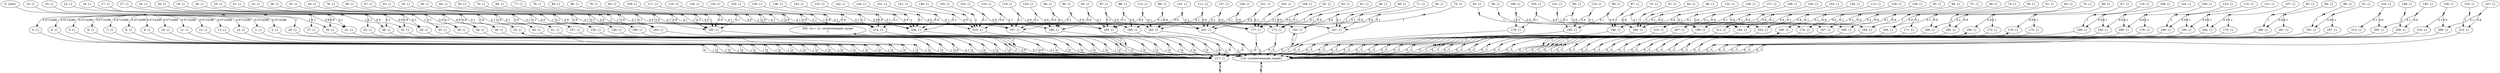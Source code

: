 digraph model {
	0 [ label = "0: {init}" ];
	1 [ label = "1: {}" ];
	2 [ label = "2: {}" ];
	3 [ label = "3: {}" ];
	4 [ label = "4: {}" ];
	5 [ label = "5: {}" ];
	6 [ label = "6: {}" ];
	7 [ label = "7: {}" ];
	8 [ label = "8: {}" ];
	9 [ label = "9: {}" ];
	10 [ label = "10: {}" ];
	11 [ label = "11: {}" ];
	12 [ label = "12: {}" ];
	13 [ label = "13: {}" ];
	14 [ label = "14: {}" ];
	15 [ label = "15: {}" ];
	16 [ label = "16: {}" ];
	17 [ label = "17: {}" ];
	18 [ label = "18: {}" ];
	19 [ label = "19: {}" ];
	20 [ label = "20: {}" ];
	21 [ label = "21: {}" ];
	22 [ label = "22: {}" ];
	23 [ label = "23: {}" ];
	24 [ label = "24: {}" ];
	25 [ label = "25: {}" ];
	26 [ label = "26: {}" ];
	27 [ label = "27: {}" ];
	28 [ label = "28: {}" ];
	29 [ label = "29: {}" ];
	30 [ label = "30: {}" ];
	31 [ label = "31: {}" ];
	32 [ label = "32: {}" ];
	33 [ label = "33: {}" ];
	34 [ label = "34: {}" ];
	35 [ label = "35: {}" ];
	36 [ label = "36: {}" ];
	37 [ label = "37: {}" ];
	38 [ label = "38: {}" ];
	39 [ label = "39: {}" ];
	40 [ label = "40: {}" ];
	41 [ label = "41: {}" ];
	42 [ label = "42: {}" ];
	43 [ label = "43: {}" ];
	44 [ label = "44: {}" ];
	45 [ label = "45: {}" ];
	46 [ label = "46: {}" ];
	47 [ label = "47: {}" ];
	48 [ label = "48: {}" ];
	49 [ label = "49: {}" ];
	50 [ label = "50: {}" ];
	51 [ label = "51: {}" ];
	52 [ label = "52: {}" ];
	53 [ label = "53: {}" ];
	54 [ label = "54: {}" ];
	55 [ label = "55: {}" ];
	56 [ label = "56: {}" ];
	57 [ label = "57: {}" ];
	58 [ label = "58: {}" ];
	59 [ label = "59: {}" ];
	60 [ label = "60: {}" ];
	61 [ label = "61: {}" ];
	62 [ label = "62: {}" ];
	63 [ label = "63: {}" ];
	64 [ label = "64: {}" ];
	65 [ label = "65: {}" ];
	66 [ label = "66: {}" ];
	67 [ label = "67: {}" ];
	68 [ label = "68: {}" ];
	69 [ label = "69: {}" ];
	70 [ label = "70: {}" ];
	71 [ label = "71: {}" ];
	72 [ label = "72: {}" ];
	73 [ label = "73: {}" ];
	74 [ label = "74: {}" ];
	75 [ label = "75: {}" ];
	76 [ label = "76: {}" ];
	77 [ label = "77: {}" ];
	78 [ label = "78: {}" ];
	79 [ label = "79: {}" ];
	80 [ label = "80: {}" ];
	81 [ label = "81: {}" ];
	82 [ label = "82: {}" ];
	83 [ label = "83: {}" ];
	84 [ label = "84: {}" ];
	85 [ label = "85: {}" ];
	86 [ label = "86: {}" ];
	87 [ label = "87: {}" ];
	88 [ label = "88: {}" ];
	89 [ label = "89: {}" ];
	90 [ label = "90: {}" ];
	91 [ label = "91: {}" ];
	92 [ label = "92: {}" ];
	93 [ label = "93: {}" ];
	94 [ label = "94: {}" ];
	95 [ label = "95: {}" ];
	96 [ label = "96: {}" ];
	97 [ label = "97: {}" ];
	98 [ label = "98: {}" ];
	99 [ label = "99: {}" ];
	100 [ label = "100: {}" ];
	101 [ label = "101: {}" ];
	102 [ label = "102: {}" ];
	103 [ label = "103: {}" ];
	104 [ label = "104: {}" ];
	105 [ label = "105: {}" ];
	106 [ label = "106: {}" ];
	107 [ label = "107: {}" ];
	108 [ label = "108: {}" ];
	109 [ label = "109: {}" ];
	110 [ label = "110: {}" ];
	111 [ label = "111: {}" ];
	112 [ label = "112: {}" ];
	113 [ label = "113: {}" ];
	114 [ label = "114: {}" ];
	115 [ label = "115: {}" ];
	116 [ label = "116: {}" ];
	117 [ label = "117: {}" ];
	118 [ label = "118: {}" ];
	119 [ label = "119: {}" ];
	120 [ label = "120: {}" ];
	121 [ label = "121: {}" ];
	122 [ label = "122: {}" ];
	123 [ label = "123: {}" ];
	124 [ label = "124: {}" ];
	125 [ label = "125: {}" ];
	126 [ label = "126: {}" ];
	127 [ label = "127: {}" ];
	128 [ label = "128: {}" ];
	129 [ label = "129: {}" ];
	130 [ label = "130: {}" ];
	131 [ label = "131: {}" ];
	132 [ label = "132: {}" ];
	133 [ label = "133: {}" ];
	134 [ label = "134: {}" ];
	135 [ label = "135: {}" ];
	136 [ label = "136: {}" ];
	137 [ label = "137: {}" ];
	138 [ label = "138: {}" ];
	139 [ label = "139: {}" ];
	140 [ label = "140: {}" ];
	141 [ label = "141: {}" ];
	142 [ label = "142: {}" ];
	143 [ label = "143: {}" ];
	144 [ label = "144: {}" ];
	145 [ label = "145: {}" ];
	146 [ label = "146: {}" ];
	147 [ label = "147: {}" ];
	148 [ label = "148: {}" ];
	149 [ label = "149: {}" ];
	150 [ label = "150: {}" ];
	151 [ label = "151: {}" ];
	152 [ label = "152: {}" ];
	153 [ label = "153: {}" ];
	154 [ label = "154: {}" ];
	155 [ label = "155: {}" ];
	156 [ label = "156: {}" ];
	157 [ label = "157: {}" ];
	158 [ label = "158: {}" ];
	159 [ label = "159: {}" ];
	160 [ label = "160: {}" ];
	161 [ label = "161: {}" ];
	162 [ label = "162: {}" ];
	163 [ label = "163: {}" ];
	164 [ label = "164: {}" ];
	165 [ label = "165: {}" ];
	166 [ label = "166: {}" ];
	167 [ label = "167: {}" ];
	168 [ label = "168: {}" ];
	169 [ label = "169: {}" ];
	170 [ label = "170: {}" ];
	171 [ label = "171: {}" ];
	172 [ label = "172: {}" ];
	173 [ label = "173: {}" ];
	174 [ label = "174: {}" ];
	175 [ label = "175: {}" ];
	176 [ label = "176: {}" ];
	177 [ label = "177: {}" ];
	178 [ label = "178: {}" ];
	179 [ label = "179: {}" ];
	180 [ label = "180: {}" ];
	181 [ label = "181: {}" ];
	182 [ label = "182: {}" ];
	183 [ label = "183: {}" ];
	184 [ label = "184: {}" ];
	185 [ label = "185: {}" ];
	186 [ label = "186: {}" ];
	187 [ label = "187: {}" ];
	188 [ label = "188: {}" ];
	189 [ label = "189: {}" ];
	190 [ label = "190: {}" ];
	191 [ label = "191: {}" ];
	192 [ label = "192: {}" ];
	193 [ label = "193: {}" ];
	194 [ label = "194: {}" ];
	195 [ label = "195: {}" ];
	196 [ label = "196: {}" ];
	197 [ label = "197: {}" ];
	198 [ label = "198: {}" ];
	199 [ label = "199: {}" ];
	200 [ label = "200: {}" ];
	201 [ label = "201: {}" ];
	202 [ label = "202: {(o = 2), counterexample_target
}" ];
	203 [ label = "203: {}" ];
	204 [ label = "204: {}" ];
	205 [ label = "205: {}" ];
	206 [ label = "206: {}" ];
	207 [ label = "207: {}" ];
	208 [ label = "208: {}" ];
	209 [ label = "209: {}" ];
	210 [ label = "210: {}" ];
	211 [ label = "211: {}" ];
	212 [ label = "212: {}" ];
	213 [ label = "213: {}" ];
	214 [ label = "214: {}" ];
	215 [ label = "215: {}" ];
	216 [ label = "216: {}" ];
	217 [ label = "217: {}" ];
	218 [ label = "218: {counterexample_target}" ];
	"0c0" [shape = "point"];
	0 -> "0c0";
	"0c0" -> 1 [ label= "0.0714286" ];
	"0c0" -> 2 [ label= "0.0714286" ];
	"0c0" -> 3 [ label= "0.0714286" ];
	"0c0" -> 4 [ label= "0.0714286" ];
	"0c0" -> 5 [ label= "0.0714286" ];
	"0c0" -> 6 [ label= "0.0714286" ];
	"0c0" -> 7 [ label= "0.0714286" ];
	"0c0" -> 8 [ label= "0.0714286" ];
	"0c0" -> 9 [ label= "0.0714286" ];
	"0c0" -> 10 [ label= "0.0714286" ];
	"0c0" -> 11 [ label= "0.0714286" ];
	"0c0" -> 12 [ label= "0.0714286" ];
	"0c0" -> 13 [ label= "0.0714286" ];
	"0c0" -> 14 [ label= "0.0714286" ];
	"1c0" [shape = "point"];
	1 -> "1c0";
	"1c0" -> 217 [ label= "0" ];
	"1c0" -> 218 [ label= "1" ];
	"2c0" [shape = "point"];
	2 -> "2c0";
	"2c0" -> 217 [ label= "0" ];
	"2c0" -> 218 [ label= "1" ];
	"3c0" [shape = "point"];
	3 -> "3c0";
	"3c0" -> 217 [ label= "0" ];
	"3c0" -> 218 [ label= "1" ];
	"4c0" [shape = "point"];
	4 -> "4c0";
	"4c0" -> 217 [ label= "0" ];
	"4c0" -> 218 [ label= "1" ];
	"5c0" [shape = "point"];
	5 -> "5c0";
	"5c0" -> 217 [ label= "0" ];
	"5c0" -> 218 [ label= "1" ];
	"6c0" [shape = "point"];
	6 -> "6c0";
	"6c0" -> 217 [ label= "0" ];
	"6c0" -> 218 [ label= "1" ];
	"7c0" [shape = "point"];
	7 -> "7c0";
	"7c0" -> 217 [ label= "0" ];
	"7c0" -> 218 [ label= "1" ];
	"8c0" [shape = "point"];
	8 -> "8c0";
	"8c0" -> 217 [ label= "0" ];
	"8c0" -> 218 [ label= "1" ];
	"9c0" [shape = "point"];
	9 -> "9c0";
	"9c0" -> 217 [ label= "0" ];
	"9c0" -> 218 [ label= "1" ];
	"10c0" [shape = "point"];
	10 -> "10c0";
	"10c0" -> 217 [ label= "0" ];
	"10c0" -> 218 [ label= "1" ];
	"11c0" [shape = "point"];
	11 -> "11c0";
	"11c0" -> 217 [ label= "0" ];
	"11c0" -> 218 [ label= "1" ];
	"12c0" [shape = "point"];
	12 -> "12c0";
	"12c0" -> 217 [ label= "0" ];
	"12c0" -> 218 [ label= "1" ];
	"13c0" [shape = "point"];
	13 -> "13c0";
	"13c0" -> 217 [ label= "0" ];
	"13c0" -> 218 [ label= "1" ];
	"14c0" [shape = "point"];
	14 -> "14c0";
	"14c0" -> 217 [ label= "0" ];
	"14c0" -> 218 [ label= "1" ];
	"15c0" [shape = "point"];
	15 -> "15c0";
	"15c0" -> 30 [ label= "1" ];
	"16c0" [shape = "point"];
	16 -> "16c0";
	"16c0" -> 29 [ label= "1" ];
	"17c0" [shape = "point"];
	17 -> "17c0";
	"17c0" -> 32 [ label= "1" ];
	"18c0" [shape = "point"];
	18 -> "18c0";
	"18c0" -> 34 [ label= "1" ];
	"19c0" [shape = "point"];
	19 -> "19c0";
	"19c0" -> 30 [ label= "0.9" ];
	"19c0" -> 31 [ label= "0.1" ];
	"20c0" [shape = "point"];
	20 -> "20c0";
	"20c0" -> 32 [ label= "0.9" ];
	"20c0" -> 35 [ label= "0.1" ];
	"21c0" [shape = "point"];
	21 -> "21c0";
	"21c0" -> 34 [ label= "0.9" ];
	"21c0" -> 36 [ label= "0.1" ];
	"22c0" [shape = "point"];
	22 -> "22c0";
	"22c0" -> 31 [ label= "0.9" ];
	"22c0" -> 37 [ label= "0.1" ];
	"23c0" [shape = "point"];
	23 -> "23c0";
	"23c0" -> 33 [ label= "0.9" ];
	"23c0" -> 40 [ label= "0.1" ];
	"24c0" [shape = "point"];
	24 -> "24c0";
	"24c0" -> 35 [ label= "0.9" ];
	"24c0" -> 38 [ label= "0.1" ];
	"25c0" [shape = "point"];
	25 -> "25c0";
	"25c0" -> 36 [ label= "0.9" ];
	"25c0" -> 39 [ label= "0.1" ];
	"26c0" [shape = "point"];
	26 -> "26c0";
	"26c0" -> 40 [ label= "0.9" ];
	"26c0" -> 41 [ label= "0.1" ];
	"27c0" [shape = "point"];
	27 -> "27c0";
	"27c0" -> 38 [ label= "0.9" ];
	"27c0" -> 42 [ label= "0.1" ];
	"28c0" [shape = "point"];
	28 -> "28c0";
	"28c0" -> 39 [ label= "0.9" ];
	"28c0" -> 43 [ label= "0.1" ];
	"29c0" [shape = "point"];
	29 -> "29c0";
	"29c0" -> 217 [ label= "0" ];
	"29c0" -> 218 [ label= "1" ];
	"30c0" [shape = "point"];
	30 -> "30c0";
	"30c0" -> 217 [ label= "0" ];
	"30c0" -> 218 [ label= "1" ];
	"31c0" [shape = "point"];
	31 -> "31c0";
	"31c0" -> 217 [ label= "0" ];
	"31c0" -> 218 [ label= "1" ];
	"32c0" [shape = "point"];
	32 -> "32c0";
	"32c0" -> 217 [ label= "0.9" ];
	"32c0" -> 218 [ label= "0.1" ];
	"33c0" [shape = "point"];
	33 -> "33c0";
	"33c0" -> 33 [ label= "1" ];
	"34c0" [shape = "point"];
	34 -> "34c0";
	"34c0" -> 217 [ label= "0" ];
	"34c0" -> 218 [ label= "1" ];
	"35c0" [shape = "point"];
	35 -> "35c0";
	"35c0" -> 217 [ label= "0" ];
	"35c0" -> 218 [ label= "1" ];
	"36c0" [shape = "point"];
	36 -> "36c0";
	"36c0" -> 217 [ label= "0.9" ];
	"36c0" -> 218 [ label= "0.1" ];
	"37c0" [shape = "point"];
	37 -> "37c0";
	"37c0" -> 217 [ label= "0" ];
	"37c0" -> 218 [ label= "1" ];
	"38c0" [shape = "point"];
	38 -> "38c0";
	"38c0" -> 217 [ label= "0" ];
	"38c0" -> 218 [ label= "1" ];
	"39c0" [shape = "point"];
	39 -> "39c0";
	"39c0" -> 217 [ label= "0" ];
	"39c0" -> 218 [ label= "1" ];
	"40c0" [shape = "point"];
	40 -> "40c0";
	"40c0" -> 217 [ label= "0.9" ];
	"40c0" -> 218 [ label= "0.1" ];
	"41c0" [shape = "point"];
	41 -> "41c0";
	"41c0" -> 217 [ label= "0" ];
	"41c0" -> 218 [ label= "1" ];
	"42c0" [shape = "point"];
	42 -> "42c0";
	"42c0" -> 217 [ label= "0" ];
	"42c0" -> 218 [ label= "1" ];
	"43c0" [shape = "point"];
	43 -> "43c0";
	"43c0" -> 217 [ label= "0" ];
	"43c0" -> 218 [ label= "1" ];
	"44c0" [shape = "point"];
	44 -> "44c0";
	"44c0" -> 156 [ label= "0.9" ];
	"44c0" -> 157 [ label= "0.1" ];
	"45c0" [shape = "point"];
	45 -> "45c0";
	"45c0" -> 160 [ label= "0.9" ];
	"45c0" -> 161 [ label= "0.1" ];
	"46c0" [shape = "point"];
	46 -> "46c0";
	"46c0" -> 161 [ label= "0.1" ];
	"46c0" -> 162 [ label= "0.9" ];
	"47c0" [shape = "point"];
	47 -> "47c0";
	"47c0" -> 161 [ label= "0.1" ];
	"47c0" -> 163 [ label= "0.9" ];
	"48c0" [shape = "point"];
	48 -> "48c0";
	"48c0" -> 161 [ label= "1" ];
	"49c0" [shape = "point"];
	49 -> "49c0";
	"49c0" -> 164 [ label= "0.9" ];
	"49c0" -> 165 [ label= "0.1" ];
	"50c0" [shape = "point"];
	50 -> "50c0";
	"50c0" -> 165 [ label= "1" ];
	"51c0" [shape = "point"];
	51 -> "51c0";
	"51c0" -> 168 [ label= "0.9" ];
	"51c0" -> 169 [ label= "0.1" ];
	"52c0" [shape = "point"];
	52 -> "52c0";
	"52c0" -> 157 [ label= "0.9" ];
	"52c0" -> 159 [ label= "0.1" ];
	"53c0" [shape = "point"];
	53 -> "53c0";
	"53c0" -> 161 [ label= "0.9" ];
	"53c0" -> 163 [ label= "0.1" ];
	"54c0" [shape = "point"];
	54 -> "54c0";
	"54c0" -> 163 [ label= "0.1" ];
	"54c0" -> 173 [ label= "0.9" ];
	"55c0" [shape = "point"];
	55 -> "55c0";
	"55c0" -> 163 [ label= "1" ];
	"56c0" [shape = "point"];
	56 -> "56c0";
	"56c0" -> 163 [ label= "1" ];
	"57c0" [shape = "point"];
	57 -> "57c0";
	"57c0" -> 165 [ label= "0.9" ];
	"57c0" -> 167 [ label= "0.1" ];
	"58c0" [shape = "point"];
	58 -> "58c0";
	"58c0" -> 167 [ label= "1" ];
	"59c0" [shape = "point"];
	59 -> "59c0";
	"59c0" -> 169 [ label= "0.9" ];
	"59c0" -> 171 [ label= "0.1" ];
	"60c0" [shape = "point"];
	60 -> "60c0";
	"60c0" -> 158 [ label= "0.9" ];
	"60c0" -> 172 [ label= "0.1" ];
	"61c0" [shape = "point"];
	61 -> "61c0";
	"61c0" -> 162 [ label= "0.9" ];
	"61c0" -> 173 [ label= "0.1" ];
	"62c0" [shape = "point"];
	62 -> "62c0";
	"62c0" -> 173 [ label= "0.1" ];
	"62c0" -> 177 [ label= "0.9" ];
	"63c0" [shape = "point"];
	63 -> "63c0";
	"63c0" -> 173 [ label= "1" ];
	"64c0" [shape = "point"];
	64 -> "64c0";
	"64c0" -> 163 [ label= "0.9" ];
	"64c0" -> 173 [ label= "0.1" ];
	"65c0" [shape = "point"];
	65 -> "65c0";
	"65c0" -> 166 [ label= "0.9" ];
	"65c0" -> 174 [ label= "0.1" ];
	"66c0" [shape = "point"];
	66 -> "66c0";
	"66c0" -> 167 [ label= "0.9" ];
	"66c0" -> 174 [ label= "0.1" ];
	"67c0" [shape = "point"];
	67 -> "67c0";
	"67c0" -> 170 [ label= "0.9" ];
	"67c0" -> 175 [ label= "0.1" ];
	"68c0" [shape = "point"];
	68 -> "68c0";
	"68c0" -> 156 [ label= "0.1" ];
	"68c0" -> 180 [ label= "0.9" ];
	"69c0" [shape = "point"];
	69 -> "69c0";
	"69c0" -> 160 [ label= "0.1" ];
	"69c0" -> 182 [ label= "0.9" ];
	"70c0" [shape = "point"];
	70 -> "70c0";
	"70c0" -> 160 [ label= "0.1" ];
	"70c0" -> 183 [ label= "0.9" ];
	"71c0" [shape = "point"];
	71 -> "71c0";
	"71c0" -> 160 [ label= "0.1" ];
	"71c0" -> 161 [ label= "0.9" ];
	"72c0" [shape = "point"];
	72 -> "72c0";
	"72c0" -> 160 [ label= "1" ];
	"73c0" [shape = "point"];
	73 -> "73c0";
	"73c0" -> 164 [ label= "0.1" ];
	"73c0" -> 184 [ label= "0.9" ];
	"74c0" [shape = "point"];
	74 -> "74c0";
	"74c0" -> 164 [ label= "1" ];
	"75c0" [shape = "point"];
	75 -> "75c0";
	"75c0" -> 168 [ label= "0.1" ];
	"75c0" -> 186 [ label= "0.9" ];
	"76c0" [shape = "point"];
	76 -> "76c0";
	"76c0" -> 180 [ label= "1" ];
	"77c0" [shape = "point"];
	77 -> "77c0";
	"77c0" -> 182 [ label= "1" ];
	"78c0" [shape = "point"];
	78 -> "78c0";
	"78c0" -> 182 [ label= "0.1" ];
	"78c0" -> 189 [ label= "0.9" ];
	"79c0" [shape = "point"];
	79 -> "79c0";
	"79c0" -> 160 [ label= "0.9" ];
	"79c0" -> 182 [ label= "0.1" ];
	"80c0" [shape = "point"];
	80 -> "80c0";
	"80c0" -> 182 [ label= "1" ];
	"81c0" [shape = "point"];
	81 -> "81c0";
	"81c0" -> 184 [ label= "1" ];
	"82c0" [shape = "point"];
	82 -> "82c0";
	"82c0" -> 184 [ label= "1" ];
	"83c0" [shape = "point"];
	83 -> "83c0";
	"83c0" -> 186 [ label= "1" ];
	"84c0" [shape = "point"];
	84 -> "84c0";
	"84c0" -> 181 [ label= "0.1" ];
	"84c0" -> 188 [ label= "0.9" ];
	"85c0" [shape = "point"];
	85 -> "85c0";
	"85c0" -> 183 [ label= "0.1" ];
	"85c0" -> 189 [ label= "0.9" ];
	"86c0" [shape = "point"];
	86 -> "86c0";
	"86c0" -> 183 [ label= "0.1" ];
	"86c0" -> 193 [ label= "0.9" ];
	"87c0" [shape = "point"];
	87 -> "87c0";
	"87c0" -> 162 [ label= "0.9" ];
	"87c0" -> 183 [ label= "0.1" ];
	"88c0" [shape = "point"];
	88 -> "88c0";
	"88c0" -> 160 [ label= "0.9" ];
	"88c0" -> 183 [ label= "0.1" ];
	"89c0" [shape = "point"];
	89 -> "89c0";
	"89c0" -> 185 [ label= "0.1" ];
	"89c0" -> 190 [ label= "0.9" ];
	"90c0" [shape = "point"];
	90 -> "90c0";
	"90c0" -> 164 [ label= "0.9" ];
	"90c0" -> 185 [ label= "0.1" ];
	"91c0" [shape = "point"];
	91 -> "91c0";
	"91c0" -> 187 [ label= "0.1" ];
	"91c0" -> 191 [ label= "0.9" ];
	"92c0" [shape = "point"];
	92 -> "92c0";
	"92c0" -> 188 [ label= "1" ];
	"93c0" [shape = "point"];
	93 -> "93c0";
	"93c0" -> 189 [ label= "1" ];
	"94c0" [shape = "point"];
	94 -> "94c0";
	"94c0" -> 189 [ label= "0.1" ];
	"94c0" -> 197 [ label= "0.9" ];
	"95c0" [shape = "point"];
	95 -> "95c0";
	"95c0" -> 183 [ label= "0.9" ];
	"95c0" -> 189 [ label= "0.1" ];
	"96c0" [shape = "point"];
	96 -> "96c0";
	"96c0" -> 182 [ label= "0.9" ];
	"96c0" -> 189 [ label= "0.1" ];
	"97c0" [shape = "point"];
	97 -> "97c0";
	"97c0" -> 190 [ label= "1" ];
	"98c0" [shape = "point"];
	98 -> "98c0";
	"98c0" -> 184 [ label= "0.9" ];
	"98c0" -> 190 [ label= "0.1" ];
	"99c0" [shape = "point"];
	99 -> "99c0";
	"99c0" -> 191 [ label= "1" ];
	"100c0" [shape = "point"];
	100 -> "100c0";
	"100c0" -> 176 [ label= "0.1" ];
	"100c0" -> 200 [ label= "0.9" ];
	"101c0" [shape = "point"];
	101 -> "101c0";
	"101c0" -> 177 [ label= "0.1" ];
	"101c0" -> 201 [ label= "0.9" ];
	"102c0" [shape = "point"];
	102 -> "102c0";
	"102c0" -> 177 [ label= "0.1" ];
	"102c0" -> 202 [ label= "0.9" ];
	"103c0" [shape = "point"];
	103 -> "103c0";
	"103c0" -> 177 [ label= "1" ];
	"104c0" [shape = "point"];
	104 -> "104c0";
	"104c0" -> 173 [ label= "0.9" ];
	"104c0" -> 177 [ label= "0.1" ];
	"105c0" [shape = "point"];
	105 -> "105c0";
	"105c0" -> 178 [ label= "0.1" ];
	"105c0" -> 203 [ label= "0.9" ];
	"106c0" [shape = "point"];
	106 -> "106c0";
	"106c0" -> 174 [ label= "0.9" ];
	"106c0" -> 178 [ label= "0.1" ];
	"107c0" [shape = "point"];
	107 -> "107c0";
	"107c0" -> 179 [ label= "0.1" ];
	"107c0" -> 204 [ label= "0.9" ];
	"108c0" [shape = "point"];
	108 -> "108c0";
	"108c0" -> 192 [ label= "0.1" ];
	"108c0" -> 196 [ label= "0.9" ];
	"109c0" [shape = "point"];
	109 -> "109c0";
	"109c0" -> 193 [ label= "0.1" ];
	"109c0" -> 197 [ label= "0.9" ];
	"110c0" [shape = "point"];
	110 -> "110c0";
	"110c0" -> 193 [ label= "0.1" ];
	"110c0" -> 206 [ label= "0.9" ];
	"111c0" [shape = "point"];
	111 -> "111c0";
	"111c0" -> 193 [ label= "0.1" ];
	"111c0" -> 201 [ label= "0.9" ];
	"112c0" [shape = "point"];
	112 -> "112c0";
	"112c0" -> 183 [ label= "0.9" ];
	"112c0" -> 193 [ label= "0.1" ];
	"113c0" [shape = "point"];
	113 -> "113c0";
	"113c0" -> 194 [ label= "0.1" ];
	"113c0" -> 198 [ label= "0.9" ];
	"114c0" [shape = "point"];
	114 -> "114c0";
	"114c0" -> 185 [ label= "0.9" ];
	"114c0" -> 194 [ label= "0.1" ];
	"115c0" [shape = "point"];
	115 -> "115c0";
	"115c0" -> 195 [ label= "0.1" ];
	"115c0" -> 199 [ label= "0.9" ];
	"116c0" [shape = "point"];
	116 -> "116c0";
	"116c0" -> 196 [ label= "1" ];
	"117c0" [shape = "point"];
	117 -> "117c0";
	"117c0" -> 197 [ label= "1" ];
	"118c0" [shape = "point"];
	118 -> "118c0";
	"118c0" -> 197 [ label= "0.1" ];
	"118c0" -> 210 [ label= "0.9" ];
	"119c0" [shape = "point"];
	119 -> "119c0";
	"119c0" -> 193 [ label= "0.9" ];
	"119c0" -> 197 [ label= "0.1" ];
	"120c0" [shape = "point"];
	120 -> "120c0";
	"120c0" -> 189 [ label= "0.9" ];
	"120c0" -> 197 [ label= "0.1" ];
	"121c0" [shape = "point"];
	121 -> "121c0";
	"121c0" -> 198 [ label= "1" ];
	"122c0" [shape = "point"];
	122 -> "122c0";
	"122c0" -> 190 [ label= "0.9" ];
	"122c0" -> 198 [ label= "0.1" ];
	"123c0" [shape = "point"];
	123 -> "123c0";
	"123c0" -> 199 [ label= "1" ];
	"124c0" [shape = "point"];
	124 -> "124c0";
	"124c0" -> 192 [ label= "0.9" ];
	"124c0" -> 200 [ label= "0.1" ];
	"125c0" [shape = "point"];
	125 -> "125c0";
	"125c0" -> 193 [ label= "0.9" ];
	"125c0" -> 201 [ label= "0.1" ];
	"126c0" [shape = "point"];
	126 -> "126c0";
	"126c0" -> 201 [ label= "0.1" ];
	"126c0" -> 214 [ label= "0.9" ];
	"127c0" [shape = "point"];
	127 -> "127c0";
	"127c0" -> 177 [ label= "0.9" ];
	"127c0" -> 201 [ label= "0.1" ];
	"128c0" [shape = "point"];
	128 -> "128c0";
	"128c0" -> 162 [ label= "0.9" ];
	"128c0" -> 201 [ label= "0.1" ];
	"129c0" [shape = "point"];
	129 -> "129c0";
	"129c0" -> 194 [ label= "0.9" ];
	"129c0" -> 203 [ label= "0.1" ];
	"130c0" [shape = "point"];
	130 -> "130c0";
	"130c0" -> 166 [ label= "0.9" ];
	"130c0" -> 203 [ label= "0.1" ];
	"131c0" [shape = "point"];
	131 -> "131c0";
	"131c0" -> 195 [ label= "0.9" ];
	"131c0" -> 204 [ label= "0.1" ];
	"132c0" [shape = "point"];
	132 -> "132c0";
	"132c0" -> 205 [ label= "0.9" ];
	"132c0" -> 213 [ label= "0.1" ];
	"133c0" [shape = "point"];
	133 -> "133c0";
	"133c0" -> 206 [ label= "0.9" ];
	"133c0" -> 214 [ label= "0.1" ];
	"134c0" [shape = "point"];
	134 -> "134c0";
	"134c0" -> 214 [ label= "1" ];
	"135c0" [shape = "point"];
	135 -> "135c0";
	"135c0" -> 202 [ label= "0.9" ];
	"135c0" -> 214 [ label= "0.1" ];
	"136c0" [shape = "point"];
	136 -> "136c0";
	"136c0" -> 201 [ label= "0.9" ];
	"136c0" -> 214 [ label= "0.1" ];
	"137c0" [shape = "point"];
	137 -> "137c0";
	"137c0" -> 207 [ label= "0.9" ];
	"137c0" -> 215 [ label= "0.1" ];
	"138c0" [shape = "point"];
	138 -> "138c0";
	"138c0" -> 203 [ label= "0.9" ];
	"138c0" -> 215 [ label= "0.1" ];
	"139c0" [shape = "point"];
	139 -> "139c0";
	"139c0" -> 208 [ label= "0.9" ];
	"139c0" -> 216 [ label= "0.1" ];
	"140c0" [shape = "point"];
	140 -> "140c0";
	"140c0" -> 205 [ label= "0.1" ];
	"140c0" -> 209 [ label= "0.9" ];
	"141c0" [shape = "point"];
	141 -> "141c0";
	"141c0" -> 206 [ label= "0.1" ];
	"141c0" -> 210 [ label= "0.9" ];
	"142c0" [shape = "point"];
	142 -> "142c0";
	"142c0" -> 206 [ label= "1" ];
	"143c0" [shape = "point"];
	143 -> "143c0";
	"143c0" -> 206 [ label= "0.1" ];
	"143c0" -> 214 [ label= "0.9" ];
	"144c0" [shape = "point"];
	144 -> "144c0";
	"144c0" -> 193 [ label= "0.9" ];
	"144c0" -> 206 [ label= "0.1" ];
	"145c0" [shape = "point"];
	145 -> "145c0";
	"145c0" -> 207 [ label= "0.1" ];
	"145c0" -> 211 [ label= "0.9" ];
	"146c0" [shape = "point"];
	146 -> "146c0";
	"146c0" -> 194 [ label= "0.9" ];
	"146c0" -> 207 [ label= "0.1" ];
	"147c0" [shape = "point"];
	147 -> "147c0";
	"147c0" -> 208 [ label= "0.1" ];
	"147c0" -> 212 [ label= "0.9" ];
	"148c0" [shape = "point"];
	148 -> "148c0";
	"148c0" -> 209 [ label= "1" ];
	"149c0" [shape = "point"];
	149 -> "149c0";
	"149c0" -> 210 [ label= "1" ];
	"150c0" [shape = "point"];
	150 -> "150c0";
	"150c0" -> 210 [ label= "1" ];
	"151c0" [shape = "point"];
	151 -> "151c0";
	"151c0" -> 206 [ label= "0.9" ];
	"151c0" -> 210 [ label= "0.1" ];
	"152c0" [shape = "point"];
	152 -> "152c0";
	"152c0" -> 197 [ label= "0.9" ];
	"152c0" -> 210 [ label= "0.1" ];
	"153c0" [shape = "point"];
	153 -> "153c0";
	"153c0" -> 211 [ label= "1" ];
	"154c0" [shape = "point"];
	154 -> "154c0";
	"154c0" -> 198 [ label= "0.9" ];
	"154c0" -> 211 [ label= "0.1" ];
	"155c0" [shape = "point"];
	155 -> "155c0";
	"155c0" -> 212 [ label= "1" ];
	"156c0" [shape = "point"];
	156 -> "156c0";
	"156c0" -> 217 [ label= "0" ];
	"156c0" -> 218 [ label= "1" ];
	"157c0" [shape = "point"];
	157 -> "157c0";
	"157c0" -> 217 [ label= "0" ];
	"157c0" -> 218 [ label= "1" ];
	"158c0" [shape = "point"];
	158 -> "158c0";
	"158c0" -> 158 [ label= "1" ];
	"159c0" [shape = "point"];
	159 -> "159c0";
	"159c0" -> 217 [ label= "0" ];
	"159c0" -> 218 [ label= "1" ];
	"160c0" [shape = "point"];
	160 -> "160c0";
	"160c0" -> 217 [ label= "0" ];
	"160c0" -> 218 [ label= "1" ];
	"161c0" [shape = "point"];
	161 -> "161c0";
	"161c0" -> 217 [ label= "0" ];
	"161c0" -> 218 [ label= "1" ];
	"162c0" [shape = "point"];
	162 -> "162c0";
	"162c0" -> 162 [ label= "1" ];
	"163c0" [shape = "point"];
	163 -> "163c0";
	"163c0" -> 217 [ label= "0" ];
	"163c0" -> 218 [ label= "1" ];
	"164c0" [shape = "point"];
	164 -> "164c0";
	"164c0" -> 217 [ label= "0" ];
	"164c0" -> 218 [ label= "1" ];
	"165c0" [shape = "point"];
	165 -> "165c0";
	"165c0" -> 217 [ label= "0" ];
	"165c0" -> 218 [ label= "1" ];
	"166c0" [shape = "point"];
	166 -> "166c0";
	"166c0" -> 166 [ label= "1" ];
	"167c0" [shape = "point"];
	167 -> "167c0";
	"167c0" -> 217 [ label= "0" ];
	"167c0" -> 218 [ label= "1" ];
	"168c0" [shape = "point"];
	168 -> "168c0";
	"168c0" -> 217 [ label= "0" ];
	"168c0" -> 218 [ label= "1" ];
	"169c0" [shape = "point"];
	169 -> "169c0";
	"169c0" -> 217 [ label= "0" ];
	"169c0" -> 218 [ label= "1" ];
	"170c0" [shape = "point"];
	170 -> "170c0";
	"170c0" -> 170 [ label= "1" ];
	"171c0" [shape = "point"];
	171 -> "171c0";
	"171c0" -> 217 [ label= "0" ];
	"171c0" -> 218 [ label= "1" ];
	"172c0" [shape = "point"];
	172 -> "172c0";
	"172c0" -> 217 [ label= "0" ];
	"172c0" -> 218 [ label= "1" ];
	"173c0" [shape = "point"];
	173 -> "173c0";
	"173c0" -> 217 [ label= "0" ];
	"173c0" -> 218 [ label= "1" ];
	"174c0" [shape = "point"];
	174 -> "174c0";
	"174c0" -> 217 [ label= "0" ];
	"174c0" -> 218 [ label= "1" ];
	"175c0" [shape = "point"];
	175 -> "175c0";
	"175c0" -> 217 [ label= "0" ];
	"175c0" -> 218 [ label= "1" ];
	"176c0" [shape = "point"];
	176 -> "176c0";
	"176c0" -> 217 [ label= "0" ];
	"176c0" -> 218 [ label= "1" ];
	"177c0" [shape = "point"];
	177 -> "177c0";
	"177c0" -> 217 [ label= "0" ];
	"177c0" -> 218 [ label= "1" ];
	"178c0" [shape = "point"];
	178 -> "178c0";
	"178c0" -> 217 [ label= "0" ];
	"178c0" -> 218 [ label= "1" ];
	"179c0" [shape = "point"];
	179 -> "179c0";
	"179c0" -> 217 [ label= "0" ];
	"179c0" -> 218 [ label= "1" ];
	"180c0" [shape = "point"];
	180 -> "180c0";
	"180c0" -> 217 [ label= "0" ];
	"180c0" -> 218 [ label= "1" ];
	"181c0" [shape = "point"];
	181 -> "181c0";
	"181c0" -> 217 [ label= "0" ];
	"181c0" -> 218 [ label= "1" ];
	"182c0" [shape = "point"];
	182 -> "182c0";
	"182c0" -> 217 [ label= "0" ];
	"182c0" -> 218 [ label= "1" ];
	"183c0" [shape = "point"];
	183 -> "183c0";
	"183c0" -> 217 [ label= "0" ];
	"183c0" -> 218 [ label= "1" ];
	"184c0" [shape = "point"];
	184 -> "184c0";
	"184c0" -> 217 [ label= "0" ];
	"184c0" -> 218 [ label= "1" ];
	"185c0" [shape = "point"];
	185 -> "185c0";
	"185c0" -> 217 [ label= "0" ];
	"185c0" -> 218 [ label= "1" ];
	"186c0" [shape = "point"];
	186 -> "186c0";
	"186c0" -> 217 [ label= "0" ];
	"186c0" -> 218 [ label= "1" ];
	"187c0" [shape = "point"];
	187 -> "187c0";
	"187c0" -> 217 [ label= "0" ];
	"187c0" -> 218 [ label= "1" ];
	"188c0" [shape = "point"];
	188 -> "188c0";
	"188c0" -> 217 [ label= "0" ];
	"188c0" -> 218 [ label= "1" ];
	"189c0" [shape = "point"];
	189 -> "189c0";
	"189c0" -> 217 [ label= "0" ];
	"189c0" -> 218 [ label= "1" ];
	"190c0" [shape = "point"];
	190 -> "190c0";
	"190c0" -> 217 [ label= "0" ];
	"190c0" -> 218 [ label= "1" ];
	"191c0" [shape = "point"];
	191 -> "191c0";
	"191c0" -> 217 [ label= "0" ];
	"191c0" -> 218 [ label= "1" ];
	"192c0" [shape = "point"];
	192 -> "192c0";
	"192c0" -> 217 [ label= "0" ];
	"192c0" -> 218 [ label= "1" ];
	"193c0" [shape = "point"];
	193 -> "193c0";
	"193c0" -> 217 [ label= "0" ];
	"193c0" -> 218 [ label= "1" ];
	"194c0" [shape = "point"];
	194 -> "194c0";
	"194c0" -> 217 [ label= "0" ];
	"194c0" -> 218 [ label= "1" ];
	"195c0" [shape = "point"];
	195 -> "195c0";
	"195c0" -> 217 [ label= "0" ];
	"195c0" -> 218 [ label= "1" ];
	"196c0" [shape = "point"];
	196 -> "196c0";
	"196c0" -> 217 [ label= "0" ];
	"196c0" -> 218 [ label= "1" ];
	"197c0" [shape = "point"];
	197 -> "197c0";
	"197c0" -> 217 [ label= "0" ];
	"197c0" -> 218 [ label= "1" ];
	"198c0" [shape = "point"];
	198 -> "198c0";
	"198c0" -> 217 [ label= "0" ];
	"198c0" -> 218 [ label= "1" ];
	"199c0" [shape = "point"];
	199 -> "199c0";
	"199c0" -> 217 [ label= "0" ];
	"199c0" -> 218 [ label= "1" ];
	"200c0" [shape = "point"];
	200 -> "200c0";
	"200c0" -> 217 [ label= "0" ];
	"200c0" -> 218 [ label= "1" ];
	"201c0" [shape = "point"];
	201 -> "201c0";
	"201c0" -> 217 [ label= "0" ];
	"201c0" -> 218 [ label= "1" ];
	"202c0" [shape = "point"];
	202 -> "202c0";
	"202c0" -> 202 [ label= "1" ];
	"203c0" [shape = "point"];
	203 -> "203c0";
	"203c0" -> 217 [ label= "0" ];
	"203c0" -> 218 [ label= "1" ];
	"204c0" [shape = "point"];
	204 -> "204c0";
	"204c0" -> 217 [ label= "0" ];
	"204c0" -> 218 [ label= "1" ];
	"205c0" [shape = "point"];
	205 -> "205c0";
	"205c0" -> 217 [ label= "0" ];
	"205c0" -> 218 [ label= "1" ];
	"206c0" [shape = "point"];
	206 -> "206c0";
	"206c0" -> 217 [ label= "0" ];
	"206c0" -> 218 [ label= "1" ];
	"207c0" [shape = "point"];
	207 -> "207c0";
	"207c0" -> 217 [ label= "0" ];
	"207c0" -> 218 [ label= "1" ];
	"208c0" [shape = "point"];
	208 -> "208c0";
	"208c0" -> 217 [ label= "0" ];
	"208c0" -> 218 [ label= "1" ];
	"209c0" [shape = "point"];
	209 -> "209c0";
	"209c0" -> 217 [ label= "0" ];
	"209c0" -> 218 [ label= "1" ];
	"210c0" [shape = "point"];
	210 -> "210c0";
	"210c0" -> 217 [ label= "0" ];
	"210c0" -> 218 [ label= "1" ];
	"211c0" [shape = "point"];
	211 -> "211c0";
	"211c0" -> 217 [ label= "0" ];
	"211c0" -> 218 [ label= "1" ];
	"212c0" [shape = "point"];
	212 -> "212c0";
	"212c0" -> 217 [ label= "0" ];
	"212c0" -> 218 [ label= "1" ];
	"213c0" [shape = "point"];
	213 -> "213c0";
	"213c0" -> 217 [ label= "0" ];
	"213c0" -> 218 [ label= "1" ];
	"214c0" [shape = "point"];
	214 -> "214c0";
	"214c0" -> 217 [ label= "0" ];
	"214c0" -> 218 [ label= "1" ];
	"215c0" [shape = "point"];
	215 -> "215c0";
	"215c0" -> 217 [ label= "0" ];
	"215c0" -> 218 [ label= "1" ];
	"216c0" [shape = "point"];
	216 -> "216c0";
	"216c0" -> 217 [ label= "0" ];
	"216c0" -> 218 [ label= "1" ];
	"217c0" [shape = "point"];
	217 -> "217c0";
	"217c0" -> 217 [ label= "1" ];
	"218c0" [shape = "point"];
	218 -> "218c0";
	"218c0" -> 218 [ label= "1" ];
}
